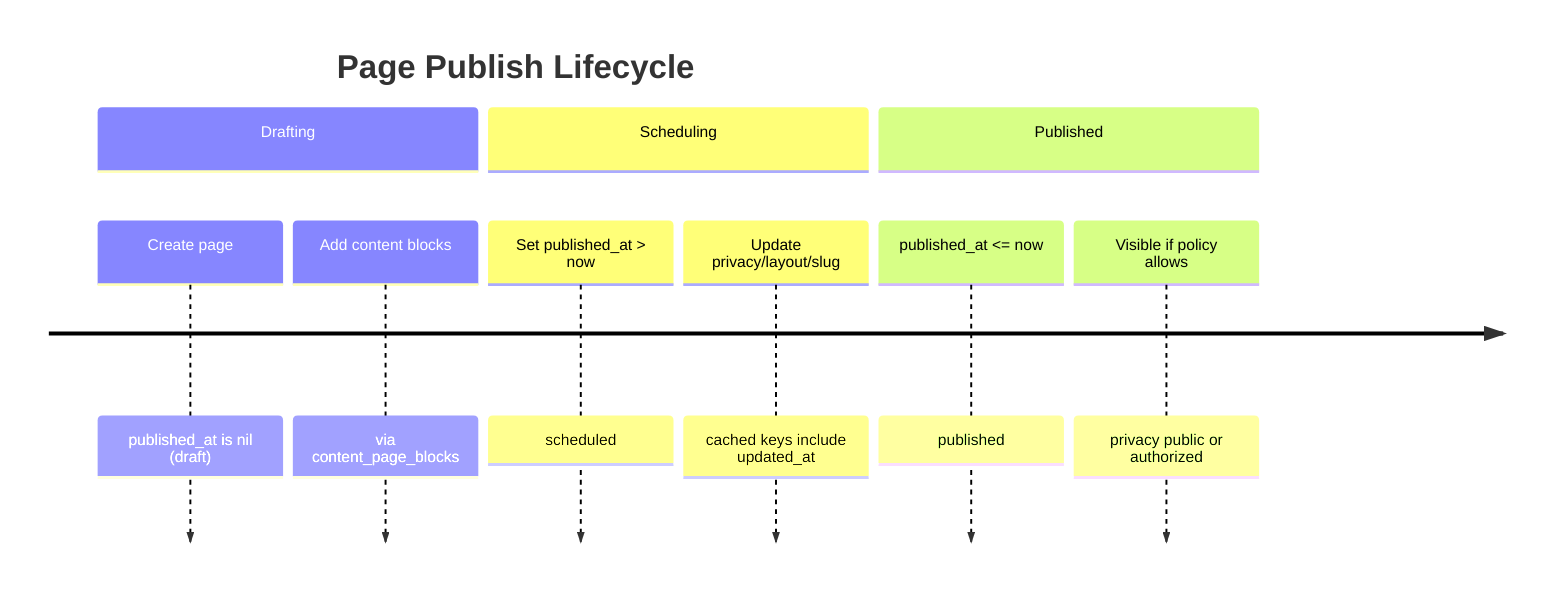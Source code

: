 timeline
  title Page Publish Lifecycle
  section Drafting
    Create page: published_at is nil (draft)
    Add content blocks: via content_page_blocks
  section Scheduling
    Set published_at > now: scheduled
    Update privacy/layout/slug: cached keys include updated_at
  section Published
    published_at <= now: published
    Visible if policy allows: privacy public or authorized